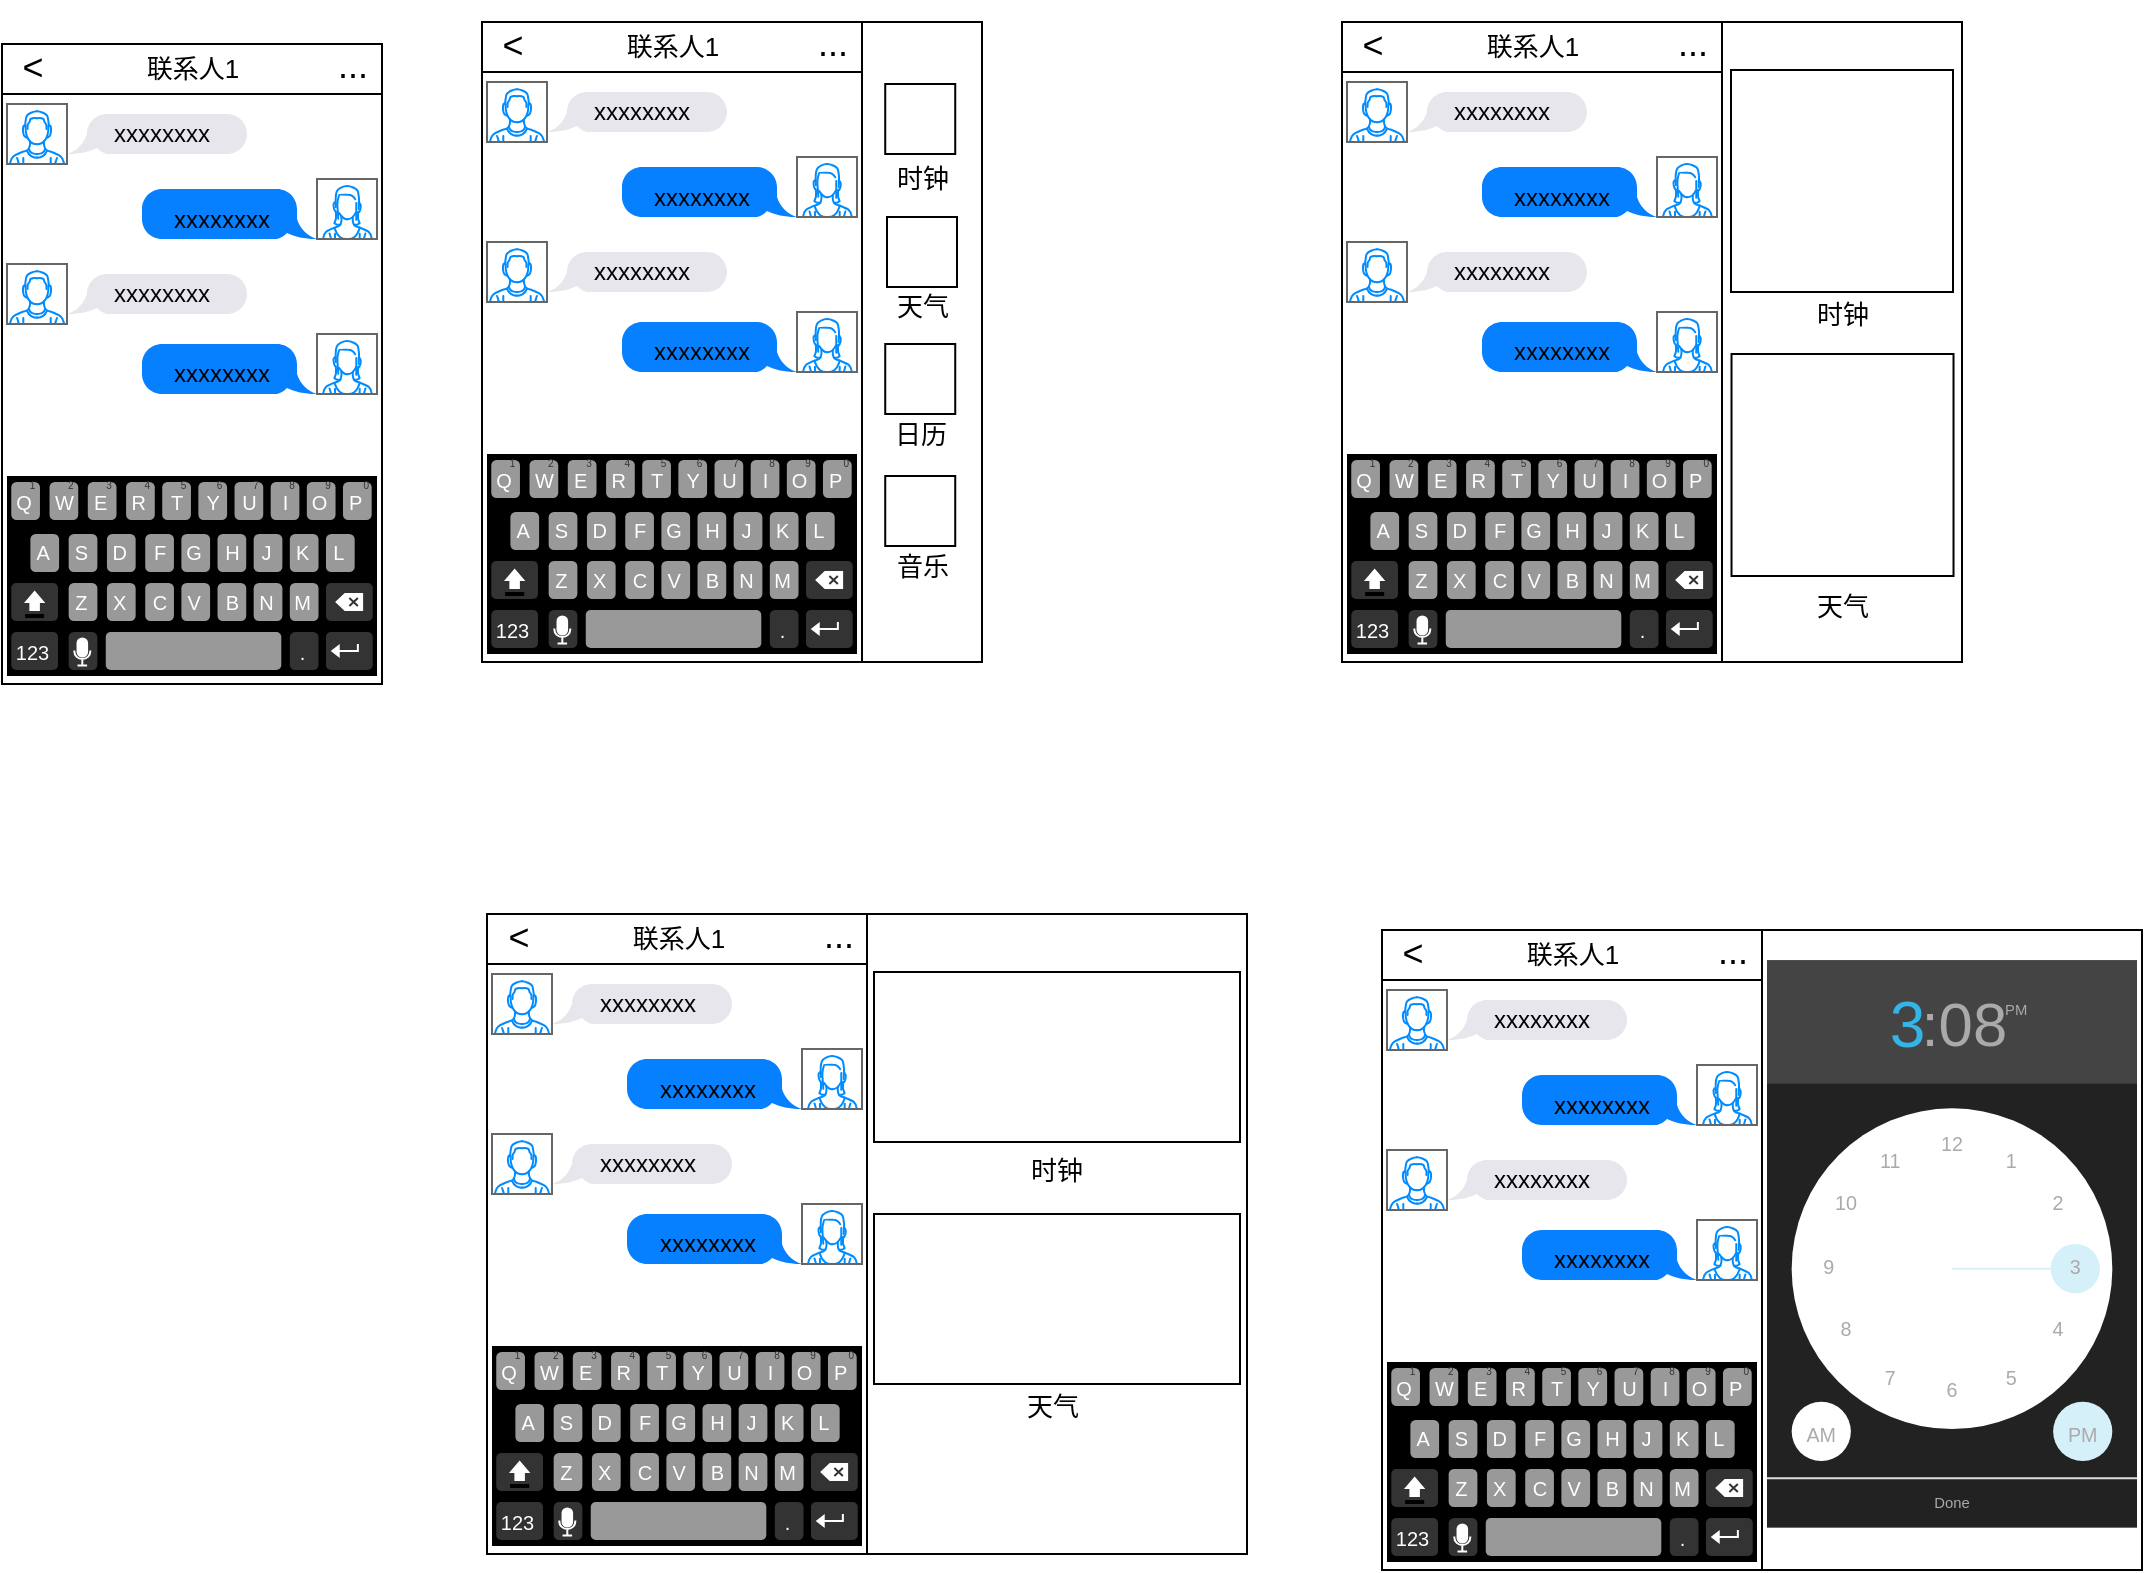 <mxfile version="14.9.2" type="github">
  <diagram id="AP7MPyzBHLV_mP8K46hF" name="Page-1">
    <mxGraphModel dx="541" dy="369" grid="0" gridSize="10" guides="1" tooltips="1" connect="1" arrows="1" fold="1" page="1" pageScale="1" pageWidth="827" pageHeight="1169" math="0" shadow="0">
      <root>
        <mxCell id="0" />
        <mxCell id="1" parent="0" />
        <mxCell id="wbXpezz0VNGxaIe4ll2v-1" value="" style="rounded=0;whiteSpace=wrap;html=1;" vertex="1" parent="1">
          <mxGeometry x="120" y="51" width="190" height="320" as="geometry" />
        </mxCell>
        <mxCell id="wbXpezz0VNGxaIe4ll2v-2" value="" style="verticalLabelPosition=bottom;verticalAlign=top;html=1;shadow=0;dashed=0;strokeWidth=1;shape=mxgraph.android.keyboard;" vertex="1" parent="1">
          <mxGeometry x="122.5" y="267" width="185" height="100" as="geometry" />
        </mxCell>
        <mxCell id="wbXpezz0VNGxaIe4ll2v-3" value="" style="html=1;strokeWidth=1;shadow=0;dashed=0;shape=mxgraph.ios7ui.callout;strokeColor=none;fillColor=#E7E6EC;align=left;verticalAlign=middle;fontSize=7;spacingLeft=17;fontColor=#000000;spacingTop=2;whiteSpace=wrap;resizeWidth=1;" vertex="1" parent="1">
          <mxGeometry x="152.5" y="86" width="90" height="20" as="geometry">
            <mxPoint x="5" y="15" as="offset" />
          </mxGeometry>
        </mxCell>
        <mxCell id="wbXpezz0VNGxaIe4ll2v-4" value="&lt;div style=&quot;text-align: justify&quot;&gt;&lt;br&gt;&lt;/div&gt;" style="html=1;strokeWidth=1;shadow=0;dashed=0;shape=mxgraph.ios7ui.callout;strokeColor=none;fillColor=#0680FF;flipH=1;align=center;verticalAlign=top;fontSize=7;spacingLeft=2;fontColor=#ffffff;spacingTop=-2;whiteSpace=wrap;spacingRight=12;resizeWidth=1;" vertex="1" parent="1">
          <mxGeometry x="190" y="123.5" width="87.5" height="25" as="geometry">
            <mxPoint y="40" as="offset" />
          </mxGeometry>
        </mxCell>
        <mxCell id="wbXpezz0VNGxaIe4ll2v-5" value="" style="verticalLabelPosition=bottom;shadow=0;dashed=0;align=center;html=1;verticalAlign=top;strokeWidth=1;shape=mxgraph.mockup.containers.userMale;strokeColor=#666666;strokeColor2=#008cff;" vertex="1" parent="1">
          <mxGeometry x="122.5" y="81" width="30" height="30" as="geometry" />
        </mxCell>
        <mxCell id="wbXpezz0VNGxaIe4ll2v-6" value="" style="verticalLabelPosition=bottom;shadow=0;dashed=0;align=center;html=1;verticalAlign=top;strokeWidth=1;shape=mxgraph.mockup.containers.userFemale;strokeColor=#666666;strokeColor2=#008cff;" vertex="1" parent="1">
          <mxGeometry x="277.5" y="118.5" width="30" height="30" as="geometry" />
        </mxCell>
        <mxCell id="wbXpezz0VNGxaIe4ll2v-7" value="" style="html=1;strokeWidth=1;shadow=0;dashed=0;shape=mxgraph.ios7ui.callout;strokeColor=none;fillColor=#E7E6EC;align=left;verticalAlign=middle;fontSize=7;spacingLeft=17;fontColor=#000000;spacingTop=2;whiteSpace=wrap;resizeWidth=1;" vertex="1" parent="1">
          <mxGeometry x="152.5" y="166" width="90" height="20" as="geometry">
            <mxPoint x="5" y="15" as="offset" />
          </mxGeometry>
        </mxCell>
        <mxCell id="wbXpezz0VNGxaIe4ll2v-8" value="" style="verticalLabelPosition=bottom;shadow=0;dashed=0;align=center;html=1;verticalAlign=top;strokeWidth=1;shape=mxgraph.mockup.containers.userMale;strokeColor=#666666;strokeColor2=#008cff;" vertex="1" parent="1">
          <mxGeometry x="122.5" y="161" width="30" height="30" as="geometry" />
        </mxCell>
        <mxCell id="wbXpezz0VNGxaIe4ll2v-9" value="&lt;div style=&quot;text-align: justify&quot;&gt;&lt;br&gt;&lt;/div&gt;" style="html=1;strokeWidth=1;shadow=0;dashed=0;shape=mxgraph.ios7ui.callout;strokeColor=none;fillColor=#0680FF;flipH=1;align=center;verticalAlign=top;fontSize=7;spacingLeft=2;fontColor=#ffffff;spacingTop=-2;whiteSpace=wrap;spacingRight=12;resizeWidth=1;" vertex="1" parent="1">
          <mxGeometry x="190" y="201" width="87.5" height="25" as="geometry">
            <mxPoint y="40" as="offset" />
          </mxGeometry>
        </mxCell>
        <mxCell id="wbXpezz0VNGxaIe4ll2v-10" value="" style="verticalLabelPosition=bottom;shadow=0;dashed=0;align=center;html=1;verticalAlign=top;strokeWidth=1;shape=mxgraph.mockup.containers.userFemale;strokeColor=#666666;strokeColor2=#008cff;" vertex="1" parent="1">
          <mxGeometry x="277.5" y="196" width="30" height="30" as="geometry" />
        </mxCell>
        <mxCell id="wbXpezz0VNGxaIe4ll2v-11" value="xxxxxxxx" style="text;html=1;strokeColor=none;fillColor=none;align=center;verticalAlign=middle;whiteSpace=wrap;rounded=0;" vertex="1" parent="1">
          <mxGeometry x="170" y="86" width="60" height="20" as="geometry" />
        </mxCell>
        <mxCell id="wbXpezz0VNGxaIe4ll2v-12" value="xxxxxxxx" style="text;html=1;strokeColor=none;fillColor=none;align=center;verticalAlign=middle;whiteSpace=wrap;rounded=0;" vertex="1" parent="1">
          <mxGeometry x="200" y="128.5" width="60" height="20" as="geometry" />
        </mxCell>
        <mxCell id="wbXpezz0VNGxaIe4ll2v-13" value="xxxxxxxx" style="text;html=1;strokeColor=none;fillColor=none;align=center;verticalAlign=middle;whiteSpace=wrap;rounded=0;" vertex="1" parent="1">
          <mxGeometry x="170" y="166" width="60" height="20" as="geometry" />
        </mxCell>
        <mxCell id="wbXpezz0VNGxaIe4ll2v-14" value="xxxxxxxx" style="text;html=1;strokeColor=none;fillColor=none;align=center;verticalAlign=middle;whiteSpace=wrap;rounded=0;" vertex="1" parent="1">
          <mxGeometry x="200" y="206" width="60" height="20" as="geometry" />
        </mxCell>
        <mxCell id="wbXpezz0VNGxaIe4ll2v-15" value="" style="line;strokeWidth=1;html=1;" vertex="1" parent="1">
          <mxGeometry x="120" y="71" width="190" height="10" as="geometry" />
        </mxCell>
        <mxCell id="wbXpezz0VNGxaIe4ll2v-16" value="&lt;font style=&quot;font-weight: normal ; font-size: 13px&quot;&gt;联系人1&lt;/font&gt;" style="text;strokeColor=none;fillColor=none;html=1;fontSize=24;fontStyle=1;verticalAlign=middle;align=center;" vertex="1" parent="1">
          <mxGeometry x="180" y="45" width="70" height="30" as="geometry" />
        </mxCell>
        <mxCell id="wbXpezz0VNGxaIe4ll2v-17" value="&lt;span style=&quot;font-weight: normal&quot;&gt;&lt;font style=&quot;font-size: 18px&quot;&gt;...&lt;/font&gt;&lt;/span&gt;" style="text;strokeColor=none;fillColor=none;html=1;fontSize=24;fontStyle=1;verticalAlign=middle;align=center;" vertex="1" parent="1">
          <mxGeometry x="280" y="40" width="30" height="40" as="geometry" />
        </mxCell>
        <mxCell id="wbXpezz0VNGxaIe4ll2v-18" value="&lt;span style=&quot;font-weight: normal&quot;&gt;&lt;font style=&quot;font-size: 18px&quot;&gt;&amp;lt;&lt;/font&gt;&lt;/span&gt;" style="text;strokeColor=none;fillColor=none;html=1;fontSize=24;fontStyle=1;verticalAlign=middle;align=center;" vertex="1" parent="1">
          <mxGeometry x="120" y="41" width="30" height="40" as="geometry" />
        </mxCell>
        <mxCell id="wbXpezz0VNGxaIe4ll2v-19" value="" style="rounded=0;whiteSpace=wrap;html=1;" vertex="1" parent="1">
          <mxGeometry x="550" y="40" width="60" height="320" as="geometry" />
        </mxCell>
        <mxCell id="wbXpezz0VNGxaIe4ll2v-20" value="" style="rounded=0;whiteSpace=wrap;html=1;" vertex="1" parent="1">
          <mxGeometry x="360" y="40" width="190" height="320" as="geometry" />
        </mxCell>
        <mxCell id="wbXpezz0VNGxaIe4ll2v-21" value="" style="verticalLabelPosition=bottom;verticalAlign=top;html=1;shadow=0;dashed=0;strokeWidth=1;shape=mxgraph.android.keyboard;" vertex="1" parent="1">
          <mxGeometry x="362.5" y="256" width="185" height="100" as="geometry" />
        </mxCell>
        <mxCell id="wbXpezz0VNGxaIe4ll2v-22" value="" style="html=1;strokeWidth=1;shadow=0;dashed=0;shape=mxgraph.ios7ui.callout;strokeColor=none;fillColor=#E7E6EC;align=left;verticalAlign=middle;fontSize=7;spacingLeft=17;fontColor=#000000;spacingTop=2;whiteSpace=wrap;resizeWidth=1;" vertex="1" parent="1">
          <mxGeometry x="392.5" y="75" width="90" height="20" as="geometry">
            <mxPoint x="5" y="15" as="offset" />
          </mxGeometry>
        </mxCell>
        <mxCell id="wbXpezz0VNGxaIe4ll2v-23" value="&lt;div style=&quot;text-align: justify&quot;&gt;&lt;br&gt;&lt;/div&gt;" style="html=1;strokeWidth=1;shadow=0;dashed=0;shape=mxgraph.ios7ui.callout;strokeColor=none;fillColor=#0680FF;flipH=1;align=center;verticalAlign=top;fontSize=7;spacingLeft=2;fontColor=#ffffff;spacingTop=-2;whiteSpace=wrap;spacingRight=12;resizeWidth=1;" vertex="1" parent="1">
          <mxGeometry x="430" y="112.5" width="87.5" height="25" as="geometry">
            <mxPoint y="40" as="offset" />
          </mxGeometry>
        </mxCell>
        <mxCell id="wbXpezz0VNGxaIe4ll2v-24" value="" style="verticalLabelPosition=bottom;shadow=0;dashed=0;align=center;html=1;verticalAlign=top;strokeWidth=1;shape=mxgraph.mockup.containers.userMale;strokeColor=#666666;strokeColor2=#008cff;" vertex="1" parent="1">
          <mxGeometry x="362.5" y="70" width="30" height="30" as="geometry" />
        </mxCell>
        <mxCell id="wbXpezz0VNGxaIe4ll2v-25" value="" style="verticalLabelPosition=bottom;shadow=0;dashed=0;align=center;html=1;verticalAlign=top;strokeWidth=1;shape=mxgraph.mockup.containers.userFemale;strokeColor=#666666;strokeColor2=#008cff;" vertex="1" parent="1">
          <mxGeometry x="517.5" y="107.5" width="30" height="30" as="geometry" />
        </mxCell>
        <mxCell id="wbXpezz0VNGxaIe4ll2v-26" value="" style="html=1;strokeWidth=1;shadow=0;dashed=0;shape=mxgraph.ios7ui.callout;strokeColor=none;fillColor=#E7E6EC;align=left;verticalAlign=middle;fontSize=7;spacingLeft=17;fontColor=#000000;spacingTop=2;whiteSpace=wrap;resizeWidth=1;" vertex="1" parent="1">
          <mxGeometry x="392.5" y="155" width="90" height="20" as="geometry">
            <mxPoint x="5" y="15" as="offset" />
          </mxGeometry>
        </mxCell>
        <mxCell id="wbXpezz0VNGxaIe4ll2v-27" value="" style="verticalLabelPosition=bottom;shadow=0;dashed=0;align=center;html=1;verticalAlign=top;strokeWidth=1;shape=mxgraph.mockup.containers.userMale;strokeColor=#666666;strokeColor2=#008cff;" vertex="1" parent="1">
          <mxGeometry x="362.5" y="150" width="30" height="30" as="geometry" />
        </mxCell>
        <mxCell id="wbXpezz0VNGxaIe4ll2v-28" value="&lt;div style=&quot;text-align: justify&quot;&gt;&lt;br&gt;&lt;/div&gt;" style="html=1;strokeWidth=1;shadow=0;dashed=0;shape=mxgraph.ios7ui.callout;strokeColor=none;fillColor=#0680FF;flipH=1;align=center;verticalAlign=top;fontSize=7;spacingLeft=2;fontColor=#ffffff;spacingTop=-2;whiteSpace=wrap;spacingRight=12;resizeWidth=1;" vertex="1" parent="1">
          <mxGeometry x="430" y="190" width="87.5" height="25" as="geometry">
            <mxPoint y="40" as="offset" />
          </mxGeometry>
        </mxCell>
        <mxCell id="wbXpezz0VNGxaIe4ll2v-29" value="" style="verticalLabelPosition=bottom;shadow=0;dashed=0;align=center;html=1;verticalAlign=top;strokeWidth=1;shape=mxgraph.mockup.containers.userFemale;strokeColor=#666666;strokeColor2=#008cff;" vertex="1" parent="1">
          <mxGeometry x="517.5" y="185" width="30" height="30" as="geometry" />
        </mxCell>
        <mxCell id="wbXpezz0VNGxaIe4ll2v-30" value="xxxxxxxx" style="text;html=1;strokeColor=none;fillColor=none;align=center;verticalAlign=middle;whiteSpace=wrap;rounded=0;" vertex="1" parent="1">
          <mxGeometry x="410" y="75" width="60" height="20" as="geometry" />
        </mxCell>
        <mxCell id="wbXpezz0VNGxaIe4ll2v-31" value="xxxxxxxx" style="text;html=1;strokeColor=none;fillColor=none;align=center;verticalAlign=middle;whiteSpace=wrap;rounded=0;" vertex="1" parent="1">
          <mxGeometry x="440" y="117.5" width="60" height="20" as="geometry" />
        </mxCell>
        <mxCell id="wbXpezz0VNGxaIe4ll2v-32" value="xxxxxxxx" style="text;html=1;strokeColor=none;fillColor=none;align=center;verticalAlign=middle;whiteSpace=wrap;rounded=0;" vertex="1" parent="1">
          <mxGeometry x="410" y="155" width="60" height="20" as="geometry" />
        </mxCell>
        <mxCell id="wbXpezz0VNGxaIe4ll2v-33" value="xxxxxxxx" style="text;html=1;strokeColor=none;fillColor=none;align=center;verticalAlign=middle;whiteSpace=wrap;rounded=0;" vertex="1" parent="1">
          <mxGeometry x="440" y="195" width="60" height="20" as="geometry" />
        </mxCell>
        <mxCell id="wbXpezz0VNGxaIe4ll2v-34" value="" style="line;strokeWidth=1;html=1;" vertex="1" parent="1">
          <mxGeometry x="360" y="60" width="190" height="10" as="geometry" />
        </mxCell>
        <mxCell id="wbXpezz0VNGxaIe4ll2v-35" value="&lt;font style=&quot;font-weight: normal ; font-size: 13px&quot;&gt;联系人1&lt;/font&gt;" style="text;strokeColor=none;fillColor=none;html=1;fontSize=24;fontStyle=1;verticalAlign=middle;align=center;" vertex="1" parent="1">
          <mxGeometry x="420" y="34" width="70" height="30" as="geometry" />
        </mxCell>
        <mxCell id="wbXpezz0VNGxaIe4ll2v-36" value="&lt;span style=&quot;font-weight: normal&quot;&gt;&lt;font style=&quot;font-size: 18px&quot;&gt;...&lt;/font&gt;&lt;/span&gt;" style="text;strokeColor=none;fillColor=none;html=1;fontSize=24;fontStyle=1;verticalAlign=middle;align=center;" vertex="1" parent="1">
          <mxGeometry x="520" y="29" width="30" height="40" as="geometry" />
        </mxCell>
        <mxCell id="wbXpezz0VNGxaIe4ll2v-37" value="&lt;span style=&quot;font-weight: normal&quot;&gt;&lt;font style=&quot;font-size: 18px&quot;&gt;&amp;lt;&lt;/font&gt;&lt;/span&gt;" style="text;strokeColor=none;fillColor=none;html=1;fontSize=24;fontStyle=1;verticalAlign=middle;align=center;" vertex="1" parent="1">
          <mxGeometry x="360" y="30" width="30" height="40" as="geometry" />
        </mxCell>
        <mxCell id="wbXpezz0VNGxaIe4ll2v-39" value="&lt;font style=&quot;font-size: 13px ; font-weight: normal&quot;&gt;时钟&lt;/font&gt;" style="text;strokeColor=none;fillColor=none;html=1;fontSize=24;fontStyle=1;verticalAlign=middle;align=center;" vertex="1" parent="1">
          <mxGeometry x="545" y="100" width="70" height="30" as="geometry" />
        </mxCell>
        <mxCell id="wbXpezz0VNGxaIe4ll2v-40" value="&lt;span style=&quot;font-size: 13px ; font-weight: 400&quot;&gt;日历&lt;/span&gt;" style="text;strokeColor=none;fillColor=none;html=1;fontSize=24;fontStyle=1;verticalAlign=middle;align=center;" vertex="1" parent="1">
          <mxGeometry x="544.12" y="228" width="70" height="30" as="geometry" />
        </mxCell>
        <mxCell id="wbXpezz0VNGxaIe4ll2v-41" value="&lt;span style=&quot;font-size: 13px ; font-weight: 400&quot;&gt;天气&lt;/span&gt;" style="text;strokeColor=none;fillColor=none;html=1;fontSize=24;fontStyle=1;verticalAlign=middle;align=center;" vertex="1" parent="1">
          <mxGeometry x="545" y="164" width="70" height="30" as="geometry" />
        </mxCell>
        <mxCell id="wbXpezz0VNGxaIe4ll2v-42" value="&lt;span style=&quot;font-size: 13px ; font-weight: 400&quot;&gt;音乐&lt;/span&gt;" style="text;strokeColor=none;fillColor=none;html=1;fontSize=24;fontStyle=1;verticalAlign=middle;align=center;" vertex="1" parent="1">
          <mxGeometry x="545" y="294" width="70" height="30" as="geometry" />
        </mxCell>
        <mxCell id="wbXpezz0VNGxaIe4ll2v-46" value="" style="rounded=0;whiteSpace=wrap;html=1;aspect=fixed;" vertex="1" parent="1">
          <mxGeometry x="561.62" y="71" width="35" height="35" as="geometry" />
        </mxCell>
        <mxCell id="wbXpezz0VNGxaIe4ll2v-47" value="" style="rounded=0;whiteSpace=wrap;html=1;aspect=fixed;" vertex="1" parent="1">
          <mxGeometry x="562.5" y="137.5" width="35" height="35" as="geometry" />
        </mxCell>
        <mxCell id="wbXpezz0VNGxaIe4ll2v-48" value="" style="rounded=0;whiteSpace=wrap;html=1;aspect=fixed;" vertex="1" parent="1">
          <mxGeometry x="561.62" y="201" width="35" height="35" as="geometry" />
        </mxCell>
        <mxCell id="wbXpezz0VNGxaIe4ll2v-49" value="" style="rounded=0;whiteSpace=wrap;html=1;aspect=fixed;" vertex="1" parent="1">
          <mxGeometry x="561.62" y="267" width="35" height="35" as="geometry" />
        </mxCell>
        <mxCell id="wbXpezz0VNGxaIe4ll2v-50" value="" style="rounded=0;whiteSpace=wrap;html=1;" vertex="1" parent="1">
          <mxGeometry x="980" y="40" width="120" height="320" as="geometry" />
        </mxCell>
        <mxCell id="wbXpezz0VNGxaIe4ll2v-51" value="" style="rounded=0;whiteSpace=wrap;html=1;" vertex="1" parent="1">
          <mxGeometry x="790" y="40" width="190" height="320" as="geometry" />
        </mxCell>
        <mxCell id="wbXpezz0VNGxaIe4ll2v-52" value="" style="verticalLabelPosition=bottom;verticalAlign=top;html=1;shadow=0;dashed=0;strokeWidth=1;shape=mxgraph.android.keyboard;" vertex="1" parent="1">
          <mxGeometry x="792.5" y="256" width="185" height="100" as="geometry" />
        </mxCell>
        <mxCell id="wbXpezz0VNGxaIe4ll2v-53" value="" style="html=1;strokeWidth=1;shadow=0;dashed=0;shape=mxgraph.ios7ui.callout;strokeColor=none;fillColor=#E7E6EC;align=left;verticalAlign=middle;fontSize=7;spacingLeft=17;fontColor=#000000;spacingTop=2;whiteSpace=wrap;resizeWidth=1;" vertex="1" parent="1">
          <mxGeometry x="822.5" y="75" width="90" height="20" as="geometry">
            <mxPoint x="5" y="15" as="offset" />
          </mxGeometry>
        </mxCell>
        <mxCell id="wbXpezz0VNGxaIe4ll2v-54" value="&lt;div style=&quot;text-align: justify&quot;&gt;&lt;br&gt;&lt;/div&gt;" style="html=1;strokeWidth=1;shadow=0;dashed=0;shape=mxgraph.ios7ui.callout;strokeColor=none;fillColor=#0680FF;flipH=1;align=center;verticalAlign=top;fontSize=7;spacingLeft=2;fontColor=#ffffff;spacingTop=-2;whiteSpace=wrap;spacingRight=12;resizeWidth=1;" vertex="1" parent="1">
          <mxGeometry x="860" y="112.5" width="87.5" height="25" as="geometry">
            <mxPoint y="40" as="offset" />
          </mxGeometry>
        </mxCell>
        <mxCell id="wbXpezz0VNGxaIe4ll2v-55" value="" style="verticalLabelPosition=bottom;shadow=0;dashed=0;align=center;html=1;verticalAlign=top;strokeWidth=1;shape=mxgraph.mockup.containers.userMale;strokeColor=#666666;strokeColor2=#008cff;" vertex="1" parent="1">
          <mxGeometry x="792.5" y="70" width="30" height="30" as="geometry" />
        </mxCell>
        <mxCell id="wbXpezz0VNGxaIe4ll2v-56" value="" style="verticalLabelPosition=bottom;shadow=0;dashed=0;align=center;html=1;verticalAlign=top;strokeWidth=1;shape=mxgraph.mockup.containers.userFemale;strokeColor=#666666;strokeColor2=#008cff;" vertex="1" parent="1">
          <mxGeometry x="947.5" y="107.5" width="30" height="30" as="geometry" />
        </mxCell>
        <mxCell id="wbXpezz0VNGxaIe4ll2v-57" value="" style="html=1;strokeWidth=1;shadow=0;dashed=0;shape=mxgraph.ios7ui.callout;strokeColor=none;fillColor=#E7E6EC;align=left;verticalAlign=middle;fontSize=7;spacingLeft=17;fontColor=#000000;spacingTop=2;whiteSpace=wrap;resizeWidth=1;" vertex="1" parent="1">
          <mxGeometry x="822.5" y="155" width="90" height="20" as="geometry">
            <mxPoint x="5" y="15" as="offset" />
          </mxGeometry>
        </mxCell>
        <mxCell id="wbXpezz0VNGxaIe4ll2v-58" value="" style="verticalLabelPosition=bottom;shadow=0;dashed=0;align=center;html=1;verticalAlign=top;strokeWidth=1;shape=mxgraph.mockup.containers.userMale;strokeColor=#666666;strokeColor2=#008cff;" vertex="1" parent="1">
          <mxGeometry x="792.5" y="150" width="30" height="30" as="geometry" />
        </mxCell>
        <mxCell id="wbXpezz0VNGxaIe4ll2v-59" value="&lt;div style=&quot;text-align: justify&quot;&gt;&lt;br&gt;&lt;/div&gt;" style="html=1;strokeWidth=1;shadow=0;dashed=0;shape=mxgraph.ios7ui.callout;strokeColor=none;fillColor=#0680FF;flipH=1;align=center;verticalAlign=top;fontSize=7;spacingLeft=2;fontColor=#ffffff;spacingTop=-2;whiteSpace=wrap;spacingRight=12;resizeWidth=1;" vertex="1" parent="1">
          <mxGeometry x="860" y="190" width="87.5" height="25" as="geometry">
            <mxPoint y="40" as="offset" />
          </mxGeometry>
        </mxCell>
        <mxCell id="wbXpezz0VNGxaIe4ll2v-60" value="" style="verticalLabelPosition=bottom;shadow=0;dashed=0;align=center;html=1;verticalAlign=top;strokeWidth=1;shape=mxgraph.mockup.containers.userFemale;strokeColor=#666666;strokeColor2=#008cff;" vertex="1" parent="1">
          <mxGeometry x="947.5" y="185" width="30" height="30" as="geometry" />
        </mxCell>
        <mxCell id="wbXpezz0VNGxaIe4ll2v-61" value="xxxxxxxx" style="text;html=1;strokeColor=none;fillColor=none;align=center;verticalAlign=middle;whiteSpace=wrap;rounded=0;" vertex="1" parent="1">
          <mxGeometry x="840" y="75" width="60" height="20" as="geometry" />
        </mxCell>
        <mxCell id="wbXpezz0VNGxaIe4ll2v-62" value="xxxxxxxx" style="text;html=1;strokeColor=none;fillColor=none;align=center;verticalAlign=middle;whiteSpace=wrap;rounded=0;" vertex="1" parent="1">
          <mxGeometry x="870" y="117.5" width="60" height="20" as="geometry" />
        </mxCell>
        <mxCell id="wbXpezz0VNGxaIe4ll2v-63" value="xxxxxxxx" style="text;html=1;strokeColor=none;fillColor=none;align=center;verticalAlign=middle;whiteSpace=wrap;rounded=0;" vertex="1" parent="1">
          <mxGeometry x="840" y="155" width="60" height="20" as="geometry" />
        </mxCell>
        <mxCell id="wbXpezz0VNGxaIe4ll2v-64" value="xxxxxxxx" style="text;html=1;strokeColor=none;fillColor=none;align=center;verticalAlign=middle;whiteSpace=wrap;rounded=0;" vertex="1" parent="1">
          <mxGeometry x="870" y="195" width="60" height="20" as="geometry" />
        </mxCell>
        <mxCell id="wbXpezz0VNGxaIe4ll2v-65" value="" style="line;strokeWidth=1;html=1;" vertex="1" parent="1">
          <mxGeometry x="790" y="60" width="190" height="10" as="geometry" />
        </mxCell>
        <mxCell id="wbXpezz0VNGxaIe4ll2v-66" value="&lt;font style=&quot;font-weight: normal ; font-size: 13px&quot;&gt;联系人1&lt;/font&gt;" style="text;strokeColor=none;fillColor=none;html=1;fontSize=24;fontStyle=1;verticalAlign=middle;align=center;" vertex="1" parent="1">
          <mxGeometry x="850" y="34" width="70" height="30" as="geometry" />
        </mxCell>
        <mxCell id="wbXpezz0VNGxaIe4ll2v-67" value="&lt;span style=&quot;font-weight: normal&quot;&gt;&lt;font style=&quot;font-size: 18px&quot;&gt;...&lt;/font&gt;&lt;/span&gt;" style="text;strokeColor=none;fillColor=none;html=1;fontSize=24;fontStyle=1;verticalAlign=middle;align=center;" vertex="1" parent="1">
          <mxGeometry x="950" y="29" width="30" height="40" as="geometry" />
        </mxCell>
        <mxCell id="wbXpezz0VNGxaIe4ll2v-68" value="&lt;span style=&quot;font-weight: normal&quot;&gt;&lt;font style=&quot;font-size: 18px&quot;&gt;&amp;lt;&lt;/font&gt;&lt;/span&gt;" style="text;strokeColor=none;fillColor=none;html=1;fontSize=24;fontStyle=1;verticalAlign=middle;align=center;" vertex="1" parent="1">
          <mxGeometry x="790" y="30" width="30" height="40" as="geometry" />
        </mxCell>
        <mxCell id="wbXpezz0VNGxaIe4ll2v-69" value="&lt;span style=&quot;font-size: 13px ; font-weight: 400&quot;&gt;天气&lt;/span&gt;" style="text;strokeColor=none;fillColor=none;html=1;fontSize=24;fontStyle=1;verticalAlign=middle;align=center;" vertex="1" parent="1">
          <mxGeometry x="1005.26" y="314.11" width="70" height="30" as="geometry" />
        </mxCell>
        <mxCell id="wbXpezz0VNGxaIe4ll2v-70" value="&lt;font style=&quot;font-size: 13px ; font-weight: normal&quot;&gt;时钟&lt;/font&gt;" style="text;strokeColor=none;fillColor=none;html=1;fontSize=24;fontStyle=1;verticalAlign=middle;align=center;" vertex="1" parent="1">
          <mxGeometry x="1005" y="168" width="70" height="30" as="geometry" />
        </mxCell>
        <mxCell id="wbXpezz0VNGxaIe4ll2v-74" value="" style="rounded=0;whiteSpace=wrap;html=1;aspect=fixed;" vertex="1" parent="1">
          <mxGeometry x="984.5" y="64" width="111" height="111" as="geometry" />
        </mxCell>
        <mxCell id="wbXpezz0VNGxaIe4ll2v-75" value="" style="rounded=0;whiteSpace=wrap;html=1;aspect=fixed;" vertex="1" parent="1">
          <mxGeometry x="984.76" y="206" width="111" height="111" as="geometry" />
        </mxCell>
        <mxCell id="wbXpezz0VNGxaIe4ll2v-76" value="" style="rounded=0;whiteSpace=wrap;html=1;" vertex="1" parent="1">
          <mxGeometry x="552.5" y="486" width="190" height="320" as="geometry" />
        </mxCell>
        <mxCell id="wbXpezz0VNGxaIe4ll2v-78" value="" style="rounded=0;whiteSpace=wrap;html=1;" vertex="1" parent="1">
          <mxGeometry x="362.5" y="486" width="190" height="320" as="geometry" />
        </mxCell>
        <mxCell id="wbXpezz0VNGxaIe4ll2v-79" value="" style="verticalLabelPosition=bottom;verticalAlign=top;html=1;shadow=0;dashed=0;strokeWidth=1;shape=mxgraph.android.keyboard;" vertex="1" parent="1">
          <mxGeometry x="365" y="702" width="185" height="100" as="geometry" />
        </mxCell>
        <mxCell id="wbXpezz0VNGxaIe4ll2v-80" value="" style="html=1;strokeWidth=1;shadow=0;dashed=0;shape=mxgraph.ios7ui.callout;strokeColor=none;fillColor=#E7E6EC;align=left;verticalAlign=middle;fontSize=7;spacingLeft=17;fontColor=#000000;spacingTop=2;whiteSpace=wrap;resizeWidth=1;" vertex="1" parent="1">
          <mxGeometry x="395" y="521" width="90" height="20" as="geometry">
            <mxPoint x="5" y="15" as="offset" />
          </mxGeometry>
        </mxCell>
        <mxCell id="wbXpezz0VNGxaIe4ll2v-81" value="&lt;div style=&quot;text-align: justify&quot;&gt;&lt;br&gt;&lt;/div&gt;" style="html=1;strokeWidth=1;shadow=0;dashed=0;shape=mxgraph.ios7ui.callout;strokeColor=none;fillColor=#0680FF;flipH=1;align=center;verticalAlign=top;fontSize=7;spacingLeft=2;fontColor=#ffffff;spacingTop=-2;whiteSpace=wrap;spacingRight=12;resizeWidth=1;" vertex="1" parent="1">
          <mxGeometry x="432.5" y="558.5" width="87.5" height="25" as="geometry">
            <mxPoint y="40" as="offset" />
          </mxGeometry>
        </mxCell>
        <mxCell id="wbXpezz0VNGxaIe4ll2v-82" value="" style="verticalLabelPosition=bottom;shadow=0;dashed=0;align=center;html=1;verticalAlign=top;strokeWidth=1;shape=mxgraph.mockup.containers.userMale;strokeColor=#666666;strokeColor2=#008cff;" vertex="1" parent="1">
          <mxGeometry x="365" y="516" width="30" height="30" as="geometry" />
        </mxCell>
        <mxCell id="wbXpezz0VNGxaIe4ll2v-83" value="" style="verticalLabelPosition=bottom;shadow=0;dashed=0;align=center;html=1;verticalAlign=top;strokeWidth=1;shape=mxgraph.mockup.containers.userFemale;strokeColor=#666666;strokeColor2=#008cff;" vertex="1" parent="1">
          <mxGeometry x="520" y="553.5" width="30" height="30" as="geometry" />
        </mxCell>
        <mxCell id="wbXpezz0VNGxaIe4ll2v-84" value="" style="html=1;strokeWidth=1;shadow=0;dashed=0;shape=mxgraph.ios7ui.callout;strokeColor=none;fillColor=#E7E6EC;align=left;verticalAlign=middle;fontSize=7;spacingLeft=17;fontColor=#000000;spacingTop=2;whiteSpace=wrap;resizeWidth=1;" vertex="1" parent="1">
          <mxGeometry x="395" y="601" width="90" height="20" as="geometry">
            <mxPoint x="5" y="15" as="offset" />
          </mxGeometry>
        </mxCell>
        <mxCell id="wbXpezz0VNGxaIe4ll2v-85" value="" style="verticalLabelPosition=bottom;shadow=0;dashed=0;align=center;html=1;verticalAlign=top;strokeWidth=1;shape=mxgraph.mockup.containers.userMale;strokeColor=#666666;strokeColor2=#008cff;" vertex="1" parent="1">
          <mxGeometry x="365" y="596" width="30" height="30" as="geometry" />
        </mxCell>
        <mxCell id="wbXpezz0VNGxaIe4ll2v-86" value="&lt;div style=&quot;text-align: justify&quot;&gt;&lt;br&gt;&lt;/div&gt;" style="html=1;strokeWidth=1;shadow=0;dashed=0;shape=mxgraph.ios7ui.callout;strokeColor=none;fillColor=#0680FF;flipH=1;align=center;verticalAlign=top;fontSize=7;spacingLeft=2;fontColor=#ffffff;spacingTop=-2;whiteSpace=wrap;spacingRight=12;resizeWidth=1;" vertex="1" parent="1">
          <mxGeometry x="432.5" y="636" width="87.5" height="25" as="geometry">
            <mxPoint y="40" as="offset" />
          </mxGeometry>
        </mxCell>
        <mxCell id="wbXpezz0VNGxaIe4ll2v-87" value="" style="verticalLabelPosition=bottom;shadow=0;dashed=0;align=center;html=1;verticalAlign=top;strokeWidth=1;shape=mxgraph.mockup.containers.userFemale;strokeColor=#666666;strokeColor2=#008cff;" vertex="1" parent="1">
          <mxGeometry x="520" y="631" width="30" height="30" as="geometry" />
        </mxCell>
        <mxCell id="wbXpezz0VNGxaIe4ll2v-88" value="xxxxxxxx" style="text;html=1;strokeColor=none;fillColor=none;align=center;verticalAlign=middle;whiteSpace=wrap;rounded=0;" vertex="1" parent="1">
          <mxGeometry x="412.5" y="521" width="60" height="20" as="geometry" />
        </mxCell>
        <mxCell id="wbXpezz0VNGxaIe4ll2v-89" value="xxxxxxxx" style="text;html=1;strokeColor=none;fillColor=none;align=center;verticalAlign=middle;whiteSpace=wrap;rounded=0;" vertex="1" parent="1">
          <mxGeometry x="442.5" y="563.5" width="60" height="20" as="geometry" />
        </mxCell>
        <mxCell id="wbXpezz0VNGxaIe4ll2v-90" value="xxxxxxxx" style="text;html=1;strokeColor=none;fillColor=none;align=center;verticalAlign=middle;whiteSpace=wrap;rounded=0;" vertex="1" parent="1">
          <mxGeometry x="412.5" y="601" width="60" height="20" as="geometry" />
        </mxCell>
        <mxCell id="wbXpezz0VNGxaIe4ll2v-91" value="xxxxxxxx" style="text;html=1;strokeColor=none;fillColor=none;align=center;verticalAlign=middle;whiteSpace=wrap;rounded=0;" vertex="1" parent="1">
          <mxGeometry x="442.5" y="641" width="60" height="20" as="geometry" />
        </mxCell>
        <mxCell id="wbXpezz0VNGxaIe4ll2v-92" value="" style="line;strokeWidth=1;html=1;" vertex="1" parent="1">
          <mxGeometry x="362.5" y="506" width="190" height="10" as="geometry" />
        </mxCell>
        <mxCell id="wbXpezz0VNGxaIe4ll2v-93" value="&lt;font style=&quot;font-weight: normal ; font-size: 13px&quot;&gt;联系人1&lt;/font&gt;" style="text;strokeColor=none;fillColor=none;html=1;fontSize=24;fontStyle=1;verticalAlign=middle;align=center;" vertex="1" parent="1">
          <mxGeometry x="422.5" y="480" width="70" height="30" as="geometry" />
        </mxCell>
        <mxCell id="wbXpezz0VNGxaIe4ll2v-94" value="&lt;span style=&quot;font-weight: normal&quot;&gt;&lt;font style=&quot;font-size: 18px&quot;&gt;...&lt;/font&gt;&lt;/span&gt;" style="text;strokeColor=none;fillColor=none;html=1;fontSize=24;fontStyle=1;verticalAlign=middle;align=center;" vertex="1" parent="1">
          <mxGeometry x="522.5" y="475" width="30" height="40" as="geometry" />
        </mxCell>
        <mxCell id="wbXpezz0VNGxaIe4ll2v-95" value="&lt;span style=&quot;font-weight: normal&quot;&gt;&lt;font style=&quot;font-size: 18px&quot;&gt;&amp;lt;&lt;/font&gt;&lt;/span&gt;" style="text;strokeColor=none;fillColor=none;html=1;fontSize=24;fontStyle=1;verticalAlign=middle;align=center;" vertex="1" parent="1">
          <mxGeometry x="362.5" y="476" width="30" height="40" as="geometry" />
        </mxCell>
        <mxCell id="wbXpezz0VNGxaIe4ll2v-96" value="&lt;font style=&quot;font-size: 13px ; font-weight: normal&quot;&gt;时钟&lt;/font&gt;" style="text;strokeColor=none;fillColor=none;html=1;fontSize=24;fontStyle=1;verticalAlign=middle;align=center;" vertex="1" parent="1">
          <mxGeometry x="612.28" y="596" width="70" height="30" as="geometry" />
        </mxCell>
        <mxCell id="wbXpezz0VNGxaIe4ll2v-97" value="&lt;span style=&quot;font-size: 13px ; font-weight: 400&quot;&gt;天气&lt;/span&gt;" style="text;strokeColor=none;fillColor=none;html=1;fontSize=24;fontStyle=1;verticalAlign=middle;align=center;" vertex="1" parent="1">
          <mxGeometry x="610" y="714" width="70" height="30" as="geometry" />
        </mxCell>
        <mxCell id="wbXpezz0VNGxaIe4ll2v-99" value="" style="rounded=0;whiteSpace=wrap;html=1;" vertex="1" parent="1">
          <mxGeometry x="556" y="515" width="183" height="85" as="geometry" />
        </mxCell>
        <mxCell id="wbXpezz0VNGxaIe4ll2v-100" value="" style="rounded=0;whiteSpace=wrap;html=1;" vertex="1" parent="1">
          <mxGeometry x="556" y="636" width="183" height="85" as="geometry" />
        </mxCell>
        <mxCell id="wbXpezz0VNGxaIe4ll2v-101" value="" style="rounded=0;whiteSpace=wrap;html=1;" vertex="1" parent="1">
          <mxGeometry x="1000" y="494" width="190" height="320" as="geometry" />
        </mxCell>
        <mxCell id="wbXpezz0VNGxaIe4ll2v-102" value="" style="verticalLabelPosition=bottom;verticalAlign=top;html=1;shadow=0;dashed=0;strokeWidth=1;shape=mxgraph.android.time_picker_dark;aspect=fixed;" vertex="1" parent="1">
          <mxGeometry x="1002.5" y="509.16" width="185" height="283.67" as="geometry" />
        </mxCell>
        <mxCell id="wbXpezz0VNGxaIe4ll2v-103" value="" style="rounded=0;whiteSpace=wrap;html=1;" vertex="1" parent="1">
          <mxGeometry x="810" y="494" width="190" height="320" as="geometry" />
        </mxCell>
        <mxCell id="wbXpezz0VNGxaIe4ll2v-104" value="" style="verticalLabelPosition=bottom;verticalAlign=top;html=1;shadow=0;dashed=0;strokeWidth=1;shape=mxgraph.android.keyboard;" vertex="1" parent="1">
          <mxGeometry x="812.5" y="710" width="185" height="100" as="geometry" />
        </mxCell>
        <mxCell id="wbXpezz0VNGxaIe4ll2v-105" value="" style="html=1;strokeWidth=1;shadow=0;dashed=0;shape=mxgraph.ios7ui.callout;strokeColor=none;fillColor=#E7E6EC;align=left;verticalAlign=middle;fontSize=7;spacingLeft=17;fontColor=#000000;spacingTop=2;whiteSpace=wrap;resizeWidth=1;" vertex="1" parent="1">
          <mxGeometry x="842.5" y="529" width="90" height="20" as="geometry">
            <mxPoint x="5" y="15" as="offset" />
          </mxGeometry>
        </mxCell>
        <mxCell id="wbXpezz0VNGxaIe4ll2v-106" value="&lt;div style=&quot;text-align: justify&quot;&gt;&lt;br&gt;&lt;/div&gt;" style="html=1;strokeWidth=1;shadow=0;dashed=0;shape=mxgraph.ios7ui.callout;strokeColor=none;fillColor=#0680FF;flipH=1;align=center;verticalAlign=top;fontSize=7;spacingLeft=2;fontColor=#ffffff;spacingTop=-2;whiteSpace=wrap;spacingRight=12;resizeWidth=1;" vertex="1" parent="1">
          <mxGeometry x="880" y="566.5" width="87.5" height="25" as="geometry">
            <mxPoint y="40" as="offset" />
          </mxGeometry>
        </mxCell>
        <mxCell id="wbXpezz0VNGxaIe4ll2v-107" value="" style="verticalLabelPosition=bottom;shadow=0;dashed=0;align=center;html=1;verticalAlign=top;strokeWidth=1;shape=mxgraph.mockup.containers.userMale;strokeColor=#666666;strokeColor2=#008cff;" vertex="1" parent="1">
          <mxGeometry x="812.5" y="524" width="30" height="30" as="geometry" />
        </mxCell>
        <mxCell id="wbXpezz0VNGxaIe4ll2v-108" value="" style="verticalLabelPosition=bottom;shadow=0;dashed=0;align=center;html=1;verticalAlign=top;strokeWidth=1;shape=mxgraph.mockup.containers.userFemale;strokeColor=#666666;strokeColor2=#008cff;" vertex="1" parent="1">
          <mxGeometry x="967.5" y="561.5" width="30" height="30" as="geometry" />
        </mxCell>
        <mxCell id="wbXpezz0VNGxaIe4ll2v-109" value="" style="html=1;strokeWidth=1;shadow=0;dashed=0;shape=mxgraph.ios7ui.callout;strokeColor=none;fillColor=#E7E6EC;align=left;verticalAlign=middle;fontSize=7;spacingLeft=17;fontColor=#000000;spacingTop=2;whiteSpace=wrap;resizeWidth=1;" vertex="1" parent="1">
          <mxGeometry x="842.5" y="609" width="90" height="20" as="geometry">
            <mxPoint x="5" y="15" as="offset" />
          </mxGeometry>
        </mxCell>
        <mxCell id="wbXpezz0VNGxaIe4ll2v-110" value="" style="verticalLabelPosition=bottom;shadow=0;dashed=0;align=center;html=1;verticalAlign=top;strokeWidth=1;shape=mxgraph.mockup.containers.userMale;strokeColor=#666666;strokeColor2=#008cff;" vertex="1" parent="1">
          <mxGeometry x="812.5" y="604" width="30" height="30" as="geometry" />
        </mxCell>
        <mxCell id="wbXpezz0VNGxaIe4ll2v-111" value="&lt;div style=&quot;text-align: justify&quot;&gt;&lt;br&gt;&lt;/div&gt;" style="html=1;strokeWidth=1;shadow=0;dashed=0;shape=mxgraph.ios7ui.callout;strokeColor=none;fillColor=#0680FF;flipH=1;align=center;verticalAlign=top;fontSize=7;spacingLeft=2;fontColor=#ffffff;spacingTop=-2;whiteSpace=wrap;spacingRight=12;resizeWidth=1;" vertex="1" parent="1">
          <mxGeometry x="880" y="644" width="87.5" height="25" as="geometry">
            <mxPoint y="40" as="offset" />
          </mxGeometry>
        </mxCell>
        <mxCell id="wbXpezz0VNGxaIe4ll2v-112" value="" style="verticalLabelPosition=bottom;shadow=0;dashed=0;align=center;html=1;verticalAlign=top;strokeWidth=1;shape=mxgraph.mockup.containers.userFemale;strokeColor=#666666;strokeColor2=#008cff;" vertex="1" parent="1">
          <mxGeometry x="967.5" y="639" width="30" height="30" as="geometry" />
        </mxCell>
        <mxCell id="wbXpezz0VNGxaIe4ll2v-113" value="xxxxxxxx" style="text;html=1;strokeColor=none;fillColor=none;align=center;verticalAlign=middle;whiteSpace=wrap;rounded=0;" vertex="1" parent="1">
          <mxGeometry x="860" y="529" width="60" height="20" as="geometry" />
        </mxCell>
        <mxCell id="wbXpezz0VNGxaIe4ll2v-114" value="xxxxxxxx" style="text;html=1;strokeColor=none;fillColor=none;align=center;verticalAlign=middle;whiteSpace=wrap;rounded=0;" vertex="1" parent="1">
          <mxGeometry x="890" y="571.5" width="60" height="20" as="geometry" />
        </mxCell>
        <mxCell id="wbXpezz0VNGxaIe4ll2v-115" value="xxxxxxxx" style="text;html=1;strokeColor=none;fillColor=none;align=center;verticalAlign=middle;whiteSpace=wrap;rounded=0;" vertex="1" parent="1">
          <mxGeometry x="860" y="609" width="60" height="20" as="geometry" />
        </mxCell>
        <mxCell id="wbXpezz0VNGxaIe4ll2v-116" value="xxxxxxxx" style="text;html=1;strokeColor=none;fillColor=none;align=center;verticalAlign=middle;whiteSpace=wrap;rounded=0;" vertex="1" parent="1">
          <mxGeometry x="890" y="649" width="60" height="20" as="geometry" />
        </mxCell>
        <mxCell id="wbXpezz0VNGxaIe4ll2v-117" value="" style="line;strokeWidth=1;html=1;" vertex="1" parent="1">
          <mxGeometry x="810" y="514" width="190" height="10" as="geometry" />
        </mxCell>
        <mxCell id="wbXpezz0VNGxaIe4ll2v-118" value="&lt;font style=&quot;font-weight: normal ; font-size: 13px&quot;&gt;联系人1&lt;/font&gt;" style="text;strokeColor=none;fillColor=none;html=1;fontSize=24;fontStyle=1;verticalAlign=middle;align=center;" vertex="1" parent="1">
          <mxGeometry x="870" y="488" width="70" height="30" as="geometry" />
        </mxCell>
        <mxCell id="wbXpezz0VNGxaIe4ll2v-119" value="&lt;span style=&quot;font-weight: normal&quot;&gt;&lt;font style=&quot;font-size: 18px&quot;&gt;...&lt;/font&gt;&lt;/span&gt;" style="text;strokeColor=none;fillColor=none;html=1;fontSize=24;fontStyle=1;verticalAlign=middle;align=center;" vertex="1" parent="1">
          <mxGeometry x="970" y="483" width="30" height="40" as="geometry" />
        </mxCell>
        <mxCell id="wbXpezz0VNGxaIe4ll2v-120" value="&lt;span style=&quot;font-weight: normal&quot;&gt;&lt;font style=&quot;font-size: 18px&quot;&gt;&amp;lt;&lt;/font&gt;&lt;/span&gt;" style="text;strokeColor=none;fillColor=none;html=1;fontSize=24;fontStyle=1;verticalAlign=middle;align=center;" vertex="1" parent="1">
          <mxGeometry x="810" y="484" width="30" height="40" as="geometry" />
        </mxCell>
      </root>
    </mxGraphModel>
  </diagram>
</mxfile>
